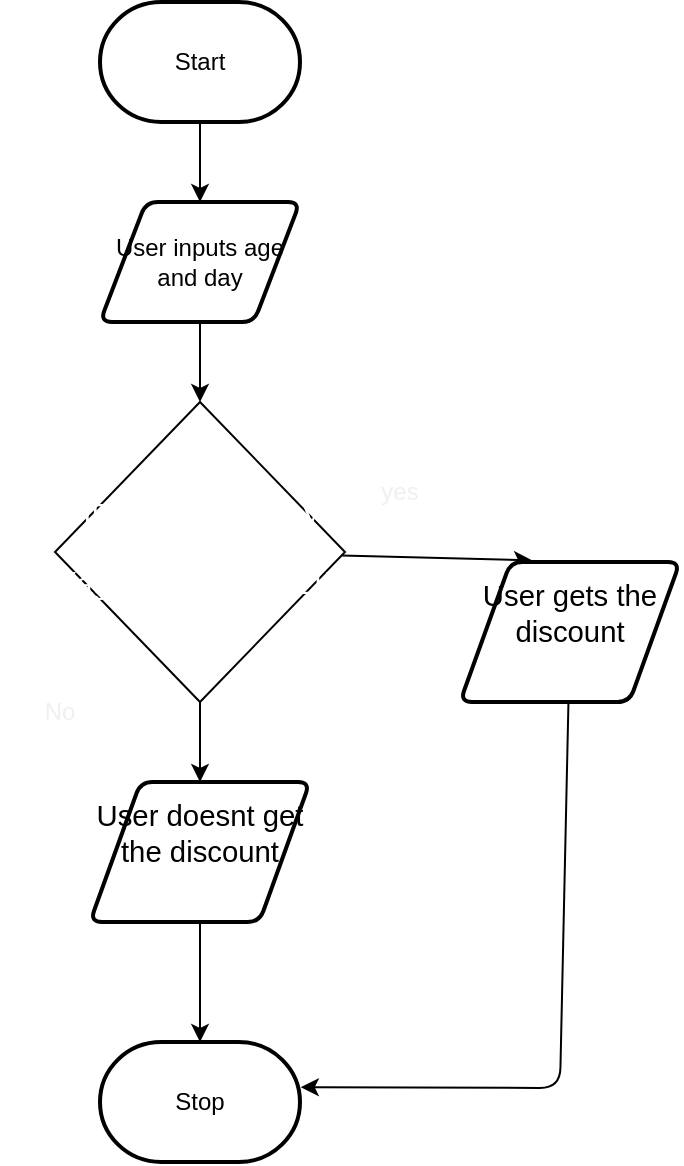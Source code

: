 <mxfile>
    <diagram id="GInHtZuMB5CcCfA9ihm7" name="Page-1">
        <mxGraphModel dx="520" dy="429" grid="1" gridSize="10" guides="1" tooltips="1" connect="1" arrows="1" fold="1" page="1" pageScale="1" pageWidth="850" pageHeight="1100" math="0" shadow="0">
            <root>
                <mxCell id="0"/>
                <mxCell id="1" parent="0"/>
                <mxCell id="7" style="edgeStyle=none;html=1;" parent="1" source="2" target="3" edge="1">
                    <mxGeometry relative="1" as="geometry"/>
                </mxCell>
                <mxCell id="2" value="Start" style="strokeWidth=2;html=1;shape=mxgraph.flowchart.terminator;whiteSpace=wrap;" parent="1" vertex="1">
                    <mxGeometry x="300" y="260" width="100" height="60" as="geometry"/>
                </mxCell>
                <mxCell id="8" style="edgeStyle=none;html=1;" parent="1" source="3" edge="1">
                    <mxGeometry relative="1" as="geometry">
                        <mxPoint x="350" y="460" as="targetPoint"/>
                    </mxGeometry>
                </mxCell>
                <mxCell id="3" value="User inputs age and day" style="shape=parallelogram;html=1;strokeWidth=2;perimeter=parallelogramPerimeter;whiteSpace=wrap;rounded=1;arcSize=12;size=0.23;" parent="1" vertex="1">
                    <mxGeometry x="300" y="360" width="100" height="60" as="geometry"/>
                </mxCell>
                <mxCell id="10" style="edgeStyle=none;html=1;" parent="1" source="5" target="6" edge="1">
                    <mxGeometry relative="1" as="geometry"/>
                </mxCell>
                <mxCell id="5" value="&lt;span id=&quot;docs-internal-guid-53308b96-7fff-50a0-43fb-136b3a0d023f&quot;&gt;&lt;p dir=&quot;ltr&quot; style=&quot;line-height: 1.2 ; margin-top: 0pt ; margin-bottom: 0pt&quot;&gt;&lt;span style=&quot;font-size: 11pt ; font-family: &amp;#34;cabin&amp;#34; , sans-serif ; background-color: transparent ; vertical-align: baseline&quot;&gt;User doesnt get the discount&lt;/span&gt;&lt;/p&gt;&lt;div&gt;&lt;span style=&quot;font-size: 11pt ; font-family: &amp;#34;cabin&amp;#34; , sans-serif ; color: rgb(0 , 0 , 0) ; background-color: transparent ; vertical-align: baseline&quot;&gt;&lt;br&gt;&lt;/span&gt;&lt;/div&gt;&lt;/span&gt;" style="shape=parallelogram;html=1;strokeWidth=2;perimeter=parallelogramPerimeter;whiteSpace=wrap;rounded=1;arcSize=12;size=0.23;" parent="1" vertex="1">
                    <mxGeometry x="295" y="650" width="110" height="70" as="geometry"/>
                </mxCell>
                <mxCell id="6" value="Stop" style="strokeWidth=2;html=1;shape=mxgraph.flowchart.terminator;whiteSpace=wrap;" parent="1" vertex="1">
                    <mxGeometry x="300" y="780" width="100" height="60" as="geometry"/>
                </mxCell>
                <mxCell id="13" style="edgeStyle=none;html=1;entryX=0.5;entryY=0;entryDx=0;entryDy=0;fontColor=#F0F0F0;" edge="1" parent="1" source="11" target="5">
                    <mxGeometry relative="1" as="geometry"/>
                </mxCell>
                <mxCell id="14" style="edgeStyle=none;html=1;entryX=0.327;entryY=-0.012;entryDx=0;entryDy=0;entryPerimeter=0;fontColor=#F0F0F0;" edge="1" parent="1" source="11" target="12">
                    <mxGeometry relative="1" as="geometry"/>
                </mxCell>
                <mxCell id="11" value="&amp;nbsp;&lt;span id=&quot;docs-internal-guid-e47e0e09-7fff-875d-5ef6-5627a097eb3d&quot;&gt;&lt;p dir=&quot;ltr&quot; style=&quot;line-height: 1.2 ; margin-top: 0pt ; margin-bottom: 0pt&quot;&gt;&lt;span style=&quot;font-size: 11pt ; font-family: &amp;#34;cabin&amp;#34; , sans-serif ; background-color: transparent ; vertical-align: baseline&quot;&gt;&lt;font color=&quot;#ffffff&quot;&gt;IF (day = Tuesday OR Thursday) OR (age &amp;gt; 12 AND &amp;lt; 21)&lt;/font&gt;&lt;/span&gt;&lt;/p&gt;&lt;div&gt;&lt;span style=&quot;font-size: 11pt ; font-family: &amp;#34;cabin&amp;#34; , sans-serif ; color: rgb(0 , 0 , 0) ; background-color: transparent ; vertical-align: baseline&quot;&gt;&lt;br&gt;&lt;/span&gt;&lt;/div&gt;&lt;/span&gt;" style="rhombus;whiteSpace=wrap;html=1;" vertex="1" parent="1">
                    <mxGeometry x="277.5" y="460" width="145" height="150" as="geometry"/>
                </mxCell>
                <mxCell id="15" style="edgeStyle=none;html=1;fontColor=#F0F0F0;entryX=1.004;entryY=0.377;entryDx=0;entryDy=0;entryPerimeter=0;" edge="1" parent="1" source="12" target="6">
                    <mxGeometry relative="1" as="geometry">
                        <mxPoint x="535" y="840" as="targetPoint"/>
                        <Array as="points">
                            <mxPoint x="530" y="803"/>
                        </Array>
                    </mxGeometry>
                </mxCell>
                <mxCell id="12" value="&lt;span id=&quot;docs-internal-guid-53308b96-7fff-50a0-43fb-136b3a0d023f&quot;&gt;&lt;p dir=&quot;ltr&quot; style=&quot;line-height: 1.2 ; margin-top: 0pt ; margin-bottom: 0pt&quot;&gt;&lt;span style=&quot;font-size: 11pt ; font-family: &amp;#34;cabin&amp;#34; , sans-serif ; background-color: transparent ; vertical-align: baseline&quot;&gt;User gets the discount&lt;/span&gt;&lt;/p&gt;&lt;div&gt;&lt;span style=&quot;font-size: 11pt ; font-family: &amp;#34;cabin&amp;#34; , sans-serif ; color: rgb(0 , 0 , 0) ; background-color: transparent ; vertical-align: baseline&quot;&gt;&lt;br&gt;&lt;/span&gt;&lt;/div&gt;&lt;/span&gt;" style="shape=parallelogram;html=1;strokeWidth=2;perimeter=parallelogramPerimeter;whiteSpace=wrap;rounded=1;arcSize=12;size=0.23;" vertex="1" parent="1">
                    <mxGeometry x="480" y="540" width="110" height="70" as="geometry"/>
                </mxCell>
                <mxCell id="16" value="yes&lt;span style=&quot;color: rgba(0 , 0 , 0 , 0) ; font-family: monospace ; font-size: 0px&quot;&gt;%3CmxGraphModel%3E%3Croot%3E%3CmxCell%20id%3D%220%22%2F%3E%3CmxCell%20id%3D%221%22%20parent%3D%220%22%2F%3E%3CmxCell%20id%3D%222%22%20value%3D%22%26lt%3Bspan%20id%3D%26quot%3Bdocs-internal-guid-53308b96-7fff-50a0-43fb-136b3a0d023f%26quot%3B%26gt%3B%26lt%3Bp%20dir%3D%26quot%3Bltr%26quot%3B%20style%3D%26quot%3Bline-height%3A%201.2%20%3B%20margin-top%3A%200pt%20%3B%20margin-bottom%3A%200pt%26quot%3B%26gt%3B%26lt%3Bspan%20style%3D%26quot%3Bfont-size%3A%2011pt%20%3B%20font-family%3A%20%26amp%3B%2334%3Bcabin%26amp%3B%2334%3B%20%2C%20sans-serif%20%3B%20background-color%3A%20transparent%20%3B%20vertical-align%3A%20baseline%26quot%3B%26gt%3BUser%20doesnt%20get%20the%20discount%26lt%3B%2Fspan%26gt%3B%26lt%3B%2Fp%26gt%3B%26lt%3Bdiv%26gt%3B%26lt%3Bspan%20style%3D%26quot%3Bfont-size%3A%2011pt%20%3B%20font-family%3A%20%26amp%3B%2334%3Bcabin%26amp%3B%2334%3B%20%2C%20sans-serif%20%3B%20color%3A%20rgb(0%20%2C%200%20%2C%200)%20%3B%20background-color%3A%20transparent%20%3B%20vertical-align%3A%20baseline%26quot%3B%26gt%3B%26lt%3Bbr%26gt%3B%26lt%3B%2Fspan%26gt%3B%26lt%3B%2Fdiv%26gt%3B%26lt%3B%2Fspan%26gt%3B%22%20style%3D%22shape%3Dparallelogram%3Bhtml%3D1%3BstrokeWidth%3D2%3Bperimeter%3DparallelogramPerimeter%3BwhiteSpace%3Dwrap%3Brounded%3D1%3BarcSize%3D12%3Bsize%3D0.23%3B%22%20vertex%3D%221%22%20parent%3D%221%22%3E%3CmxGeometry%20x%3D%22300%22%20y%3D%22650%22%20width%3D%22110%22%20height%3D%2270%22%20as%3D%22geometry%22%2F%3E%3C%2FmxCell%3E%3C%2Froot%3E%3C%2FmxGraphModel%3E&lt;/span&gt;&lt;span style=&quot;color: rgba(0 , 0 , 0 , 0) ; font-family: monospace ; font-size: 0px&quot;&gt;%3CmxGraphModel%3E%3Croot%3E%3CmxCell%20id%3D%220%22%2F%3E%3CmxCell%20id%3D%221%22%20parent%3D%220%22%2F%3E%3CmxCell%20id%3D%222%22%20value%3D%22%26lt%3Bspan%20id%3D%26quot%3Bdocs-internal-guid-53308b96-7fff-50a0-43fb-136b3a0d023f%26quot%3B%26gt%3B%26lt%3Bp%20dir%3D%26quot%3Bltr%26quot%3B%20style%3D%26quot%3Bline-height%3A%201.2%20%3B%20margin-top%3A%200pt%20%3B%20margin-bottom%3A%200pt%26quot%3B%26gt%3B%26lt%3Bspan%20style%3D%26quot%3Bfont-size%3A%2011pt%20%3B%20font-family%3A%20%26amp%3B%2334%3Bcabin%26amp%3B%2334%3B%20%2C%20sans-serif%20%3B%20background-color%3A%20transparent%20%3B%20vertical-align%3A%20baseline%26quot%3B%26gt%3BUser%20doesnt%20get%20the%20discount%26lt%3B%2Fspan%26gt%3B%26lt%3B%2Fp%26gt%3B%26lt%3Bdiv%26gt%3B%26lt%3Bspan%20style%3D%26quot%3Bfont-size%3A%2011pt%20%3B%20font-family%3A%20%26amp%3B%2334%3Bcabin%26amp%3B%2334%3B%20%2C%20sans-serif%20%3B%20color%3A%20rgb(0%20%2C%200%20%2C%200)%20%3B%20background-color%3A%20transparent%20%3B%20vertical-align%3A%20baseline%26quot%3B%26gt%3B%26lt%3Bbr%26gt%3B%26lt%3B%2Fspan%26gt%3B%26lt%3B%2Fdiv%26gt%3B%26lt%3B%2Fspan%26gt%3B%22%20style%3D%22shape%3Dparallelogram%3Bhtml%3D1%3BstrokeWidth%3D2%3Bperimeter%3DparallelogramPerimeter%3BwhiteSpace%3Dwrap%3Brounded%3D1%3BarcSize%3D12%3Bsize%3D0.23%3B%22%20vertex%3D%221%22%20parent%3D%221%22%3E%3CmxGeometry%20x%3D%22300%22%20y%3D%22650%22%20width%3D%22110%22%20height%3D%2270%22%20as%3D%22geometry%22%2F%3E%3C%2FmxCell%3E%3C%2Froot%3E%3C%2FmxGraphModel%3E&lt;/span&gt;" style="text;html=1;strokeColor=none;fillColor=none;align=center;verticalAlign=middle;whiteSpace=wrap;rounded=0;fontColor=#F0F0F0;" vertex="1" parent="1">
                    <mxGeometry x="420" y="490" width="60" height="30" as="geometry"/>
                </mxCell>
                <mxCell id="17" value="No" style="text;html=1;strokeColor=none;fillColor=none;align=center;verticalAlign=middle;whiteSpace=wrap;rounded=0;fontColor=#F0F0F0;" vertex="1" parent="1">
                    <mxGeometry x="250" y="600" width="60" height="30" as="geometry"/>
                </mxCell>
            </root>
        </mxGraphModel>
    </diagram>
</mxfile>
